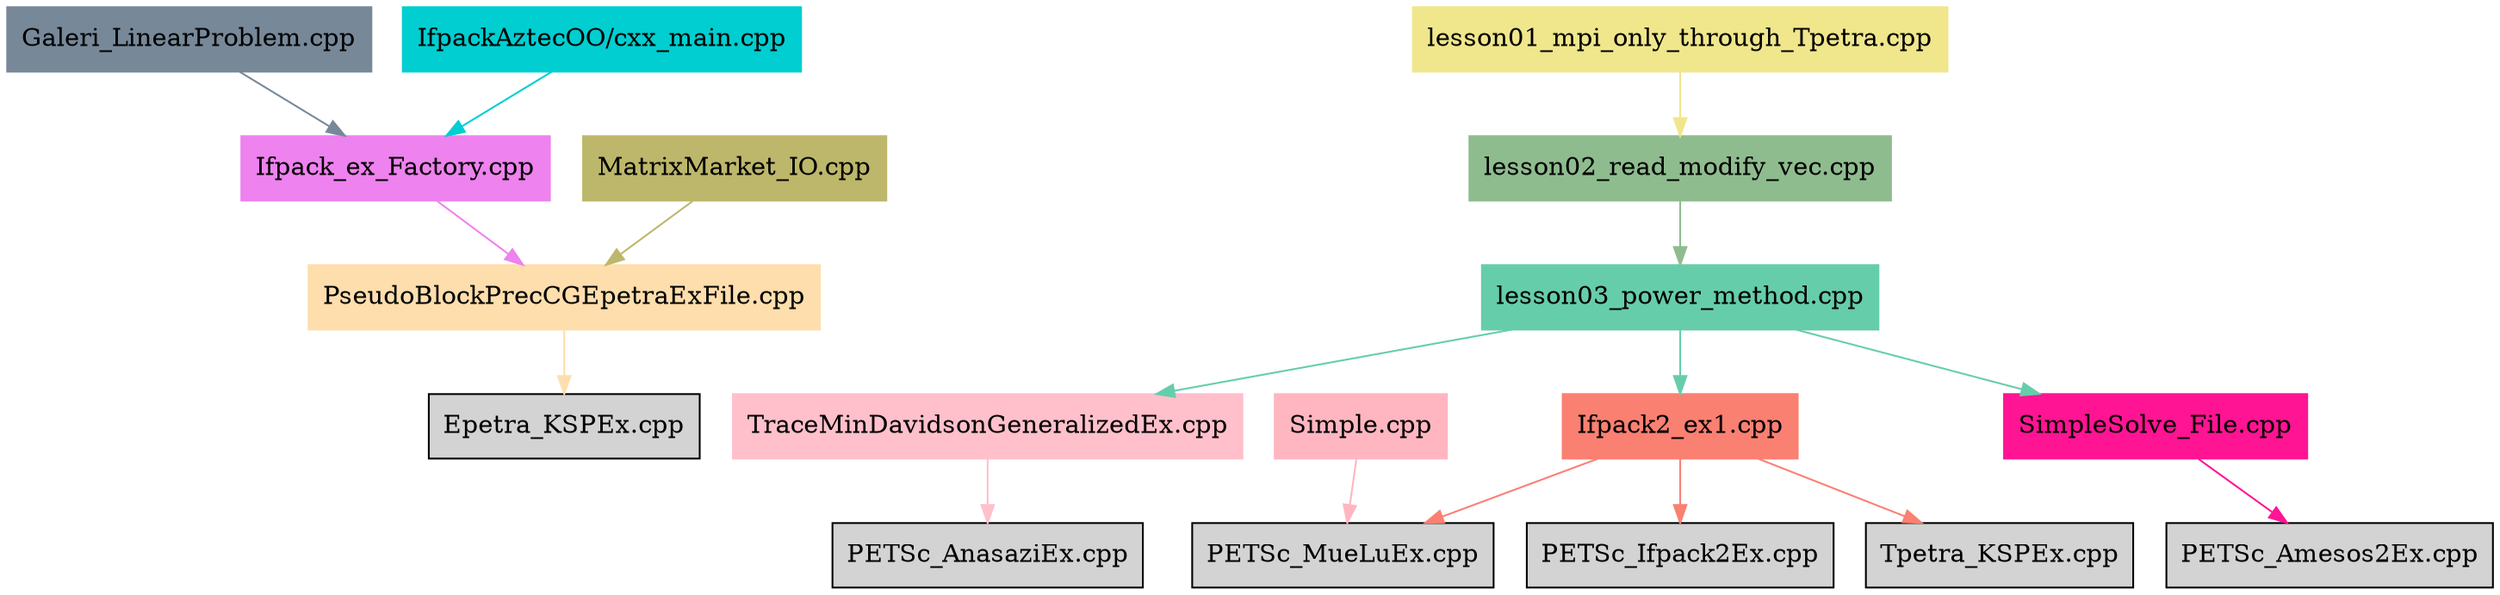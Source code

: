 digraph bettersoftware {
            ratio = fill;
            node [style=filled];
            node [shape = box];
"PseudoBlockPrecCGEpetraExFile.cpp" [colorscheme="svg" color="navajowhite"];
"PseudoBlockPrecCGEpetraExFile.cpp" ->  "Epetra_KSPEx.cpp" [colorscheme="svg" color="navajowhite"];
"SimpleSolve_File.cpp" [colorscheme="svg" color="deeppink"];
"SimpleSolve_File.cpp" ->  "PETSc_Amesos2Ex.cpp" [colorscheme="svg" color="deeppink"];
"TraceMinDavidsonGeneralizedEx.cpp" [colorscheme="svg" color="pink"];
"TraceMinDavidsonGeneralizedEx.cpp" ->  "PETSc_AnasaziEx.cpp" [colorscheme="svg" color="pink"];
"Ifpack2_ex1.cpp" [colorscheme="svg" color="salmon"];
"Ifpack2_ex1.cpp" ->  "PETSc_Ifpack2Ex.cpp" [colorscheme="svg" color="salmon"];
"Ifpack2_ex1.cpp" ->  "PETSc_MueLuEx.cpp" [colorscheme="svg" color="salmon"];
"Simple.cpp" [colorscheme="svg" color="lightpink"];
"Simple.cpp" ->  "PETSc_MueLuEx.cpp" [colorscheme="svg" color="lightpink"];
"Ifpack2_ex1.cpp" ->  "Tpetra_KSPEx.cpp" [colorscheme="svg" color="salmon"];
"lesson03_power_method.cpp" [colorscheme="svg" color="mediumaquamarine"];
"lesson03_power_method.cpp" ->  "TraceMinDavidsonGeneralizedEx.cpp" [colorscheme="svg" color="mediumaquamarine"];
"lesson03_power_method.cpp" ->  "SimpleSolve_File.cpp" [colorscheme="svg" color="mediumaquamarine"];
"Ifpack_ex_Factory.cpp" [colorscheme="svg" color="violet"];
"Ifpack_ex_Factory.cpp" ->  "PseudoBlockPrecCGEpetraExFile.cpp" [colorscheme="svg" color="violet"];
"MatrixMarket_IO.cpp" [colorscheme="svg" color="darkkhaki"];
"MatrixMarket_IO.cpp" ->  "PseudoBlockPrecCGEpetraExFile.cpp" [colorscheme="svg" color="darkkhaki"];
"Galeri_LinearProblem.cpp" [colorscheme="svg" color="lightslategray"];
"Galeri_LinearProblem.cpp" ->  "Ifpack_ex_Factory.cpp" [colorscheme="svg" color="lightslategray"];
"IfpackAztecOO/cxx_main.cpp" [colorscheme="svg" color="darkturquoise"];
"IfpackAztecOO/cxx_main.cpp" ->  "Ifpack_ex_Factory.cpp" [colorscheme="svg" color="darkturquoise"];
"lesson03_power_method.cpp" ->  "Ifpack2_ex1.cpp" [colorscheme="svg" color="mediumaquamarine"];
"lesson01_mpi_only_through_Tpetra.cpp" [colorscheme="svg" color="khaki"];
"lesson01_mpi_only_through_Tpetra.cpp" ->  "lesson02_read_modify_vec.cpp" [colorscheme="svg" color="khaki"];
"lesson02_read_modify_vec.cpp" [colorscheme="svg" color="darkseagreen"];
"lesson02_read_modify_vec.cpp" ->  "lesson03_power_method.cpp" [colorscheme="svg" color="darkseagreen"];
}